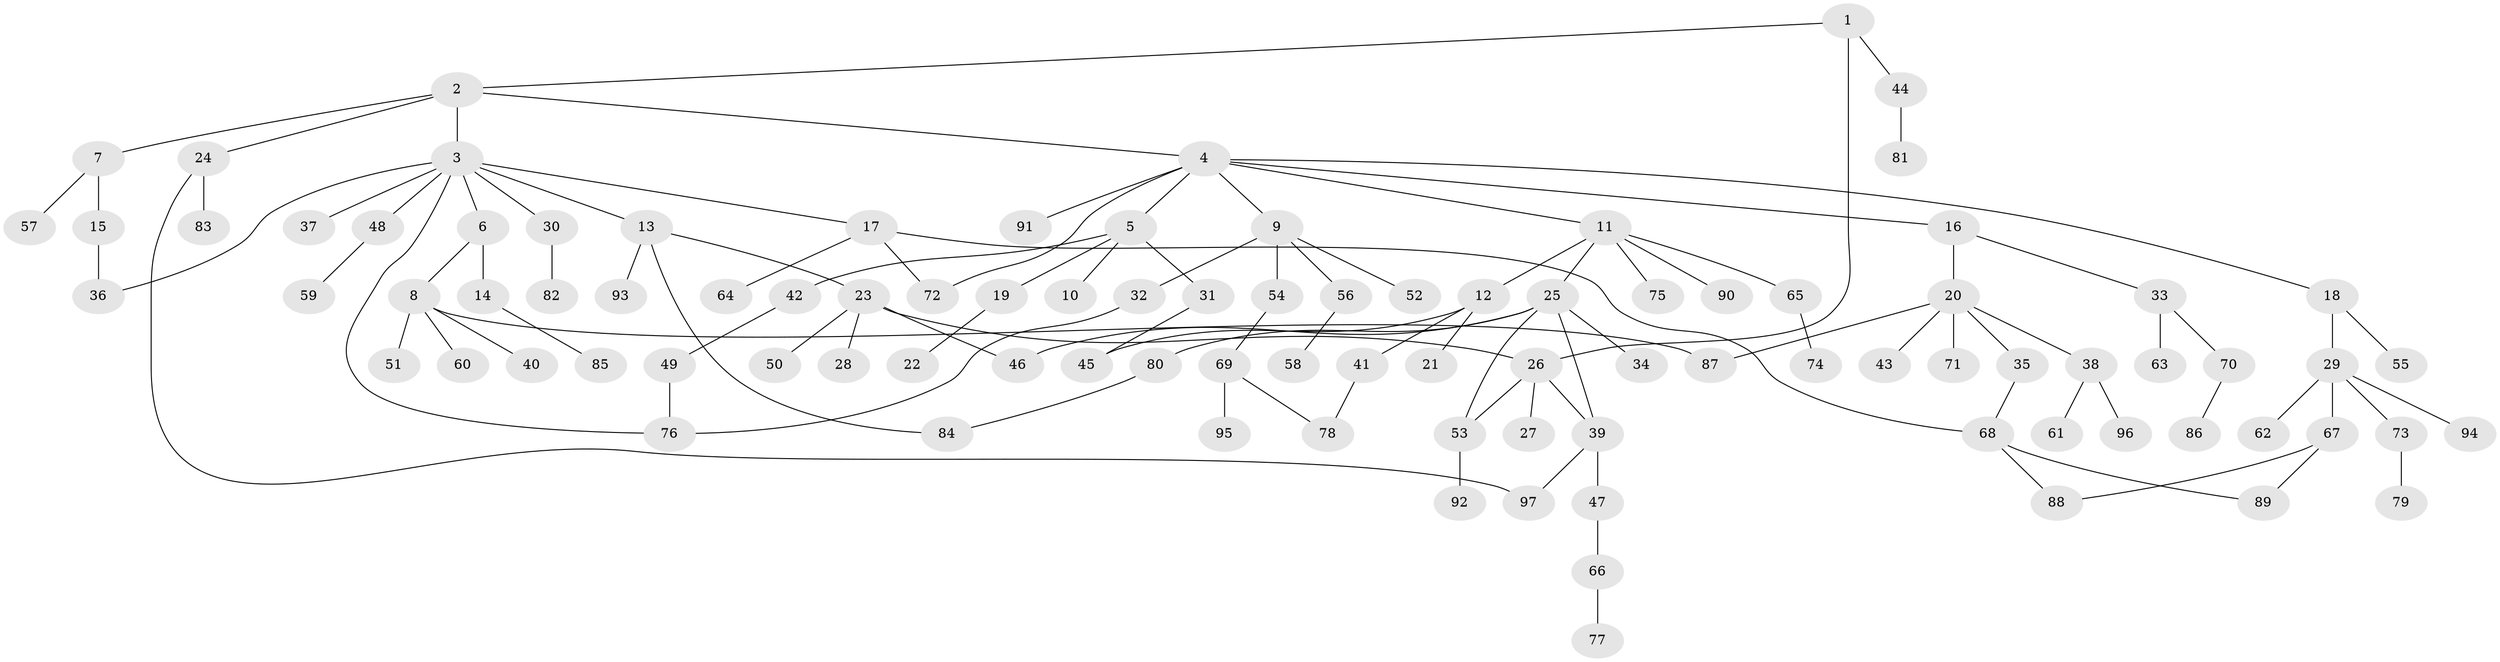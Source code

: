 // Generated by graph-tools (version 1.1) at 2025/34/03/09/25 02:34:28]
// undirected, 97 vertices, 112 edges
graph export_dot {
graph [start="1"]
  node [color=gray90,style=filled];
  1;
  2;
  3;
  4;
  5;
  6;
  7;
  8;
  9;
  10;
  11;
  12;
  13;
  14;
  15;
  16;
  17;
  18;
  19;
  20;
  21;
  22;
  23;
  24;
  25;
  26;
  27;
  28;
  29;
  30;
  31;
  32;
  33;
  34;
  35;
  36;
  37;
  38;
  39;
  40;
  41;
  42;
  43;
  44;
  45;
  46;
  47;
  48;
  49;
  50;
  51;
  52;
  53;
  54;
  55;
  56;
  57;
  58;
  59;
  60;
  61;
  62;
  63;
  64;
  65;
  66;
  67;
  68;
  69;
  70;
  71;
  72;
  73;
  74;
  75;
  76;
  77;
  78;
  79;
  80;
  81;
  82;
  83;
  84;
  85;
  86;
  87;
  88;
  89;
  90;
  91;
  92;
  93;
  94;
  95;
  96;
  97;
  1 -- 2;
  1 -- 44;
  1 -- 26;
  2 -- 3;
  2 -- 4;
  2 -- 7;
  2 -- 24;
  3 -- 6;
  3 -- 13;
  3 -- 17;
  3 -- 30;
  3 -- 37;
  3 -- 48;
  3 -- 76;
  3 -- 36;
  4 -- 5;
  4 -- 9;
  4 -- 11;
  4 -- 16;
  4 -- 18;
  4 -- 91;
  4 -- 72;
  5 -- 10;
  5 -- 19;
  5 -- 31;
  5 -- 42;
  6 -- 8;
  6 -- 14;
  7 -- 15;
  7 -- 57;
  8 -- 40;
  8 -- 51;
  8 -- 60;
  8 -- 87;
  9 -- 32;
  9 -- 52;
  9 -- 54;
  9 -- 56;
  11 -- 12;
  11 -- 25;
  11 -- 65;
  11 -- 75;
  11 -- 90;
  12 -- 21;
  12 -- 41;
  12 -- 45;
  13 -- 23;
  13 -- 93;
  13 -- 84;
  14 -- 85;
  15 -- 36;
  16 -- 20;
  16 -- 33;
  17 -- 64;
  17 -- 68;
  17 -- 72;
  18 -- 29;
  18 -- 55;
  19 -- 22;
  20 -- 35;
  20 -- 38;
  20 -- 43;
  20 -- 71;
  20 -- 87;
  23 -- 26;
  23 -- 28;
  23 -- 46;
  23 -- 50;
  24 -- 83;
  24 -- 97;
  25 -- 34;
  25 -- 39;
  25 -- 53;
  25 -- 80;
  25 -- 46;
  26 -- 27;
  26 -- 39;
  26 -- 53;
  29 -- 62;
  29 -- 67;
  29 -- 73;
  29 -- 94;
  30 -- 82;
  31 -- 45;
  32 -- 76;
  33 -- 63;
  33 -- 70;
  35 -- 68;
  38 -- 61;
  38 -- 96;
  39 -- 47;
  39 -- 97;
  41 -- 78;
  42 -- 49;
  44 -- 81;
  47 -- 66;
  48 -- 59;
  49 -- 76;
  53 -- 92;
  54 -- 69;
  56 -- 58;
  65 -- 74;
  66 -- 77;
  67 -- 88;
  67 -- 89;
  68 -- 89;
  68 -- 88;
  69 -- 95;
  69 -- 78;
  70 -- 86;
  73 -- 79;
  80 -- 84;
}
